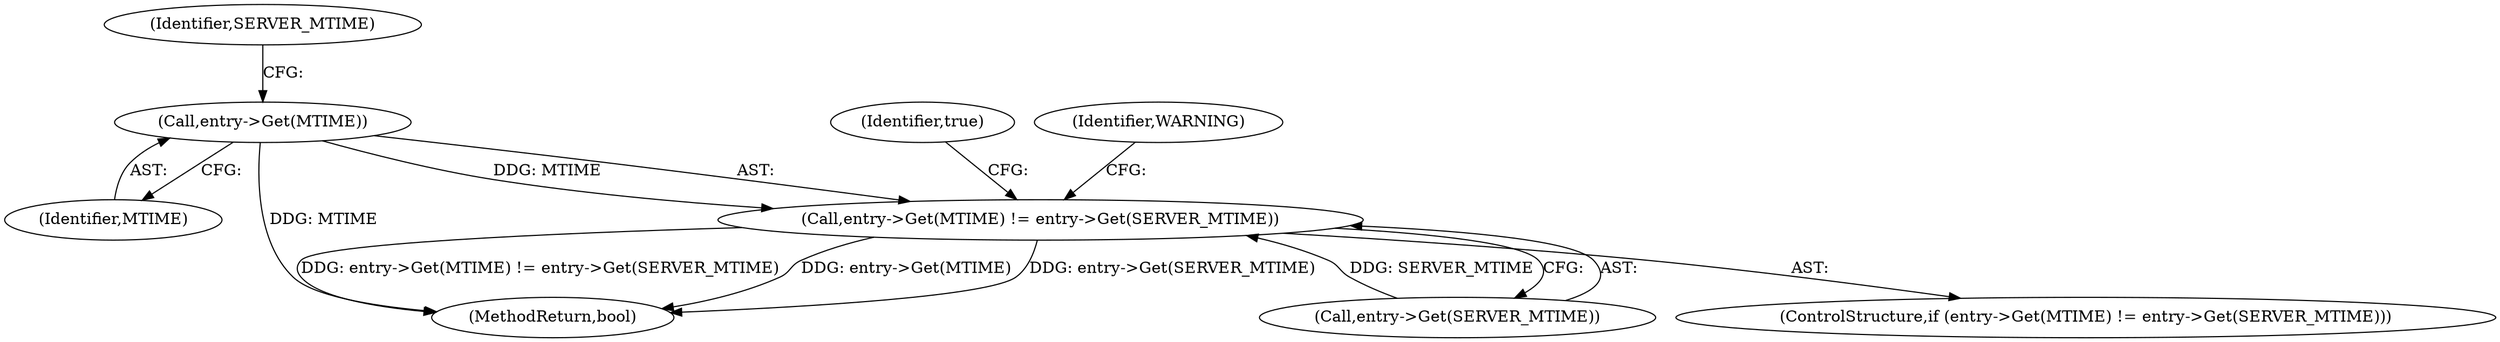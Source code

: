 digraph "1_Chrome_19190765882e272a6a2162c89acdb29110f7e3cf_5@del" {
"1000192" [label="(Call,entry->Get(MTIME))"];
"1000191" [label="(Call,entry->Get(MTIME) != entry->Get(SERVER_MTIME))"];
"1000192" [label="(Call,entry->Get(MTIME))"];
"1000190" [label="(ControlStructure,if (entry->Get(MTIME) != entry->Get(SERVER_MTIME)))"];
"1000193" [label="(Identifier,MTIME)"];
"1000205" [label="(MethodReturn,bool)"];
"1000204" [label="(Identifier,true)"];
"1000191" [label="(Call,entry->Get(MTIME) != entry->Get(SERVER_MTIME))"];
"1000199" [label="(Identifier,WARNING)"];
"1000194" [label="(Call,entry->Get(SERVER_MTIME))"];
"1000195" [label="(Identifier,SERVER_MTIME)"];
"1000192" -> "1000191"  [label="AST: "];
"1000192" -> "1000193"  [label="CFG: "];
"1000193" -> "1000192"  [label="AST: "];
"1000195" -> "1000192"  [label="CFG: "];
"1000192" -> "1000205"  [label="DDG: MTIME"];
"1000192" -> "1000191"  [label="DDG: MTIME"];
"1000191" -> "1000190"  [label="AST: "];
"1000191" -> "1000194"  [label="CFG: "];
"1000194" -> "1000191"  [label="AST: "];
"1000199" -> "1000191"  [label="CFG: "];
"1000204" -> "1000191"  [label="CFG: "];
"1000191" -> "1000205"  [label="DDG: entry->Get(SERVER_MTIME)"];
"1000191" -> "1000205"  [label="DDG: entry->Get(MTIME) != entry->Get(SERVER_MTIME)"];
"1000191" -> "1000205"  [label="DDG: entry->Get(MTIME)"];
"1000194" -> "1000191"  [label="DDG: SERVER_MTIME"];
}

